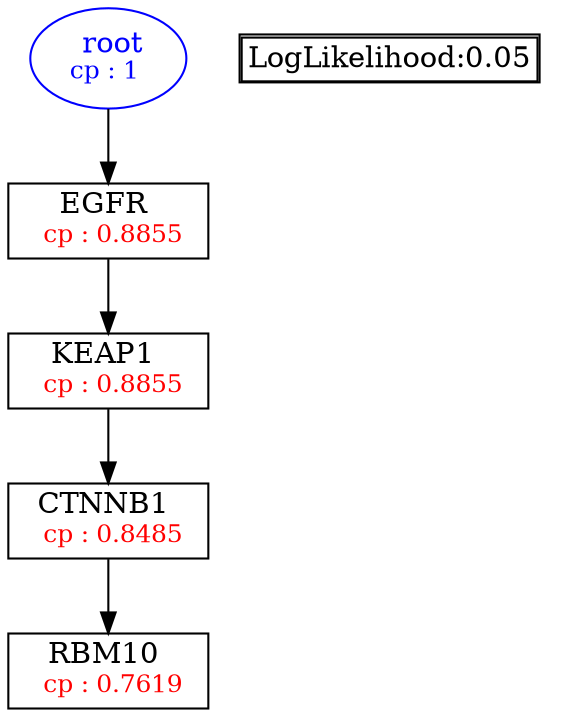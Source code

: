 digraph tree {
    "root" [label=<<font color='Blue'> root</font><br/><font color='Blue' POINT-SIZE='12'>cp : 1 </font>>, shape=oval, color=Blue];
    "S3" [label =<EGFR <br/> <font color='Red' POINT-SIZE='12'> cp : 0.8855 </font>>, shape=box];
    "S1" [label =<KEAP1 <br/> <font color='Red' POINT-SIZE='12'> cp : 0.8855 </font>>, shape=box];
    "S2" [label =<CTNNB1 <br/> <font color='Red' POINT-SIZE='12'> cp : 0.8485 </font>>, shape=box];
    "S4" [label =<RBM10 <br/> <font color='Red' POINT-SIZE='12'> cp : 0.7619 </font>>, shape=box];
    "root" -> "S3";
    "S3" -> "S1";
    "S1" -> "S2";
    "S2" -> "S4";

    node[shape=plaintext]
    fontsize="10"
    struct1 [label=
    <<TABLE BORDER="1" CELLBORDER="1" CELLSPACING="0" >
    <TR><TD ALIGN="LEFT">LogLikelihood:0.05</TD></TR>
    </TABLE>>];

}
